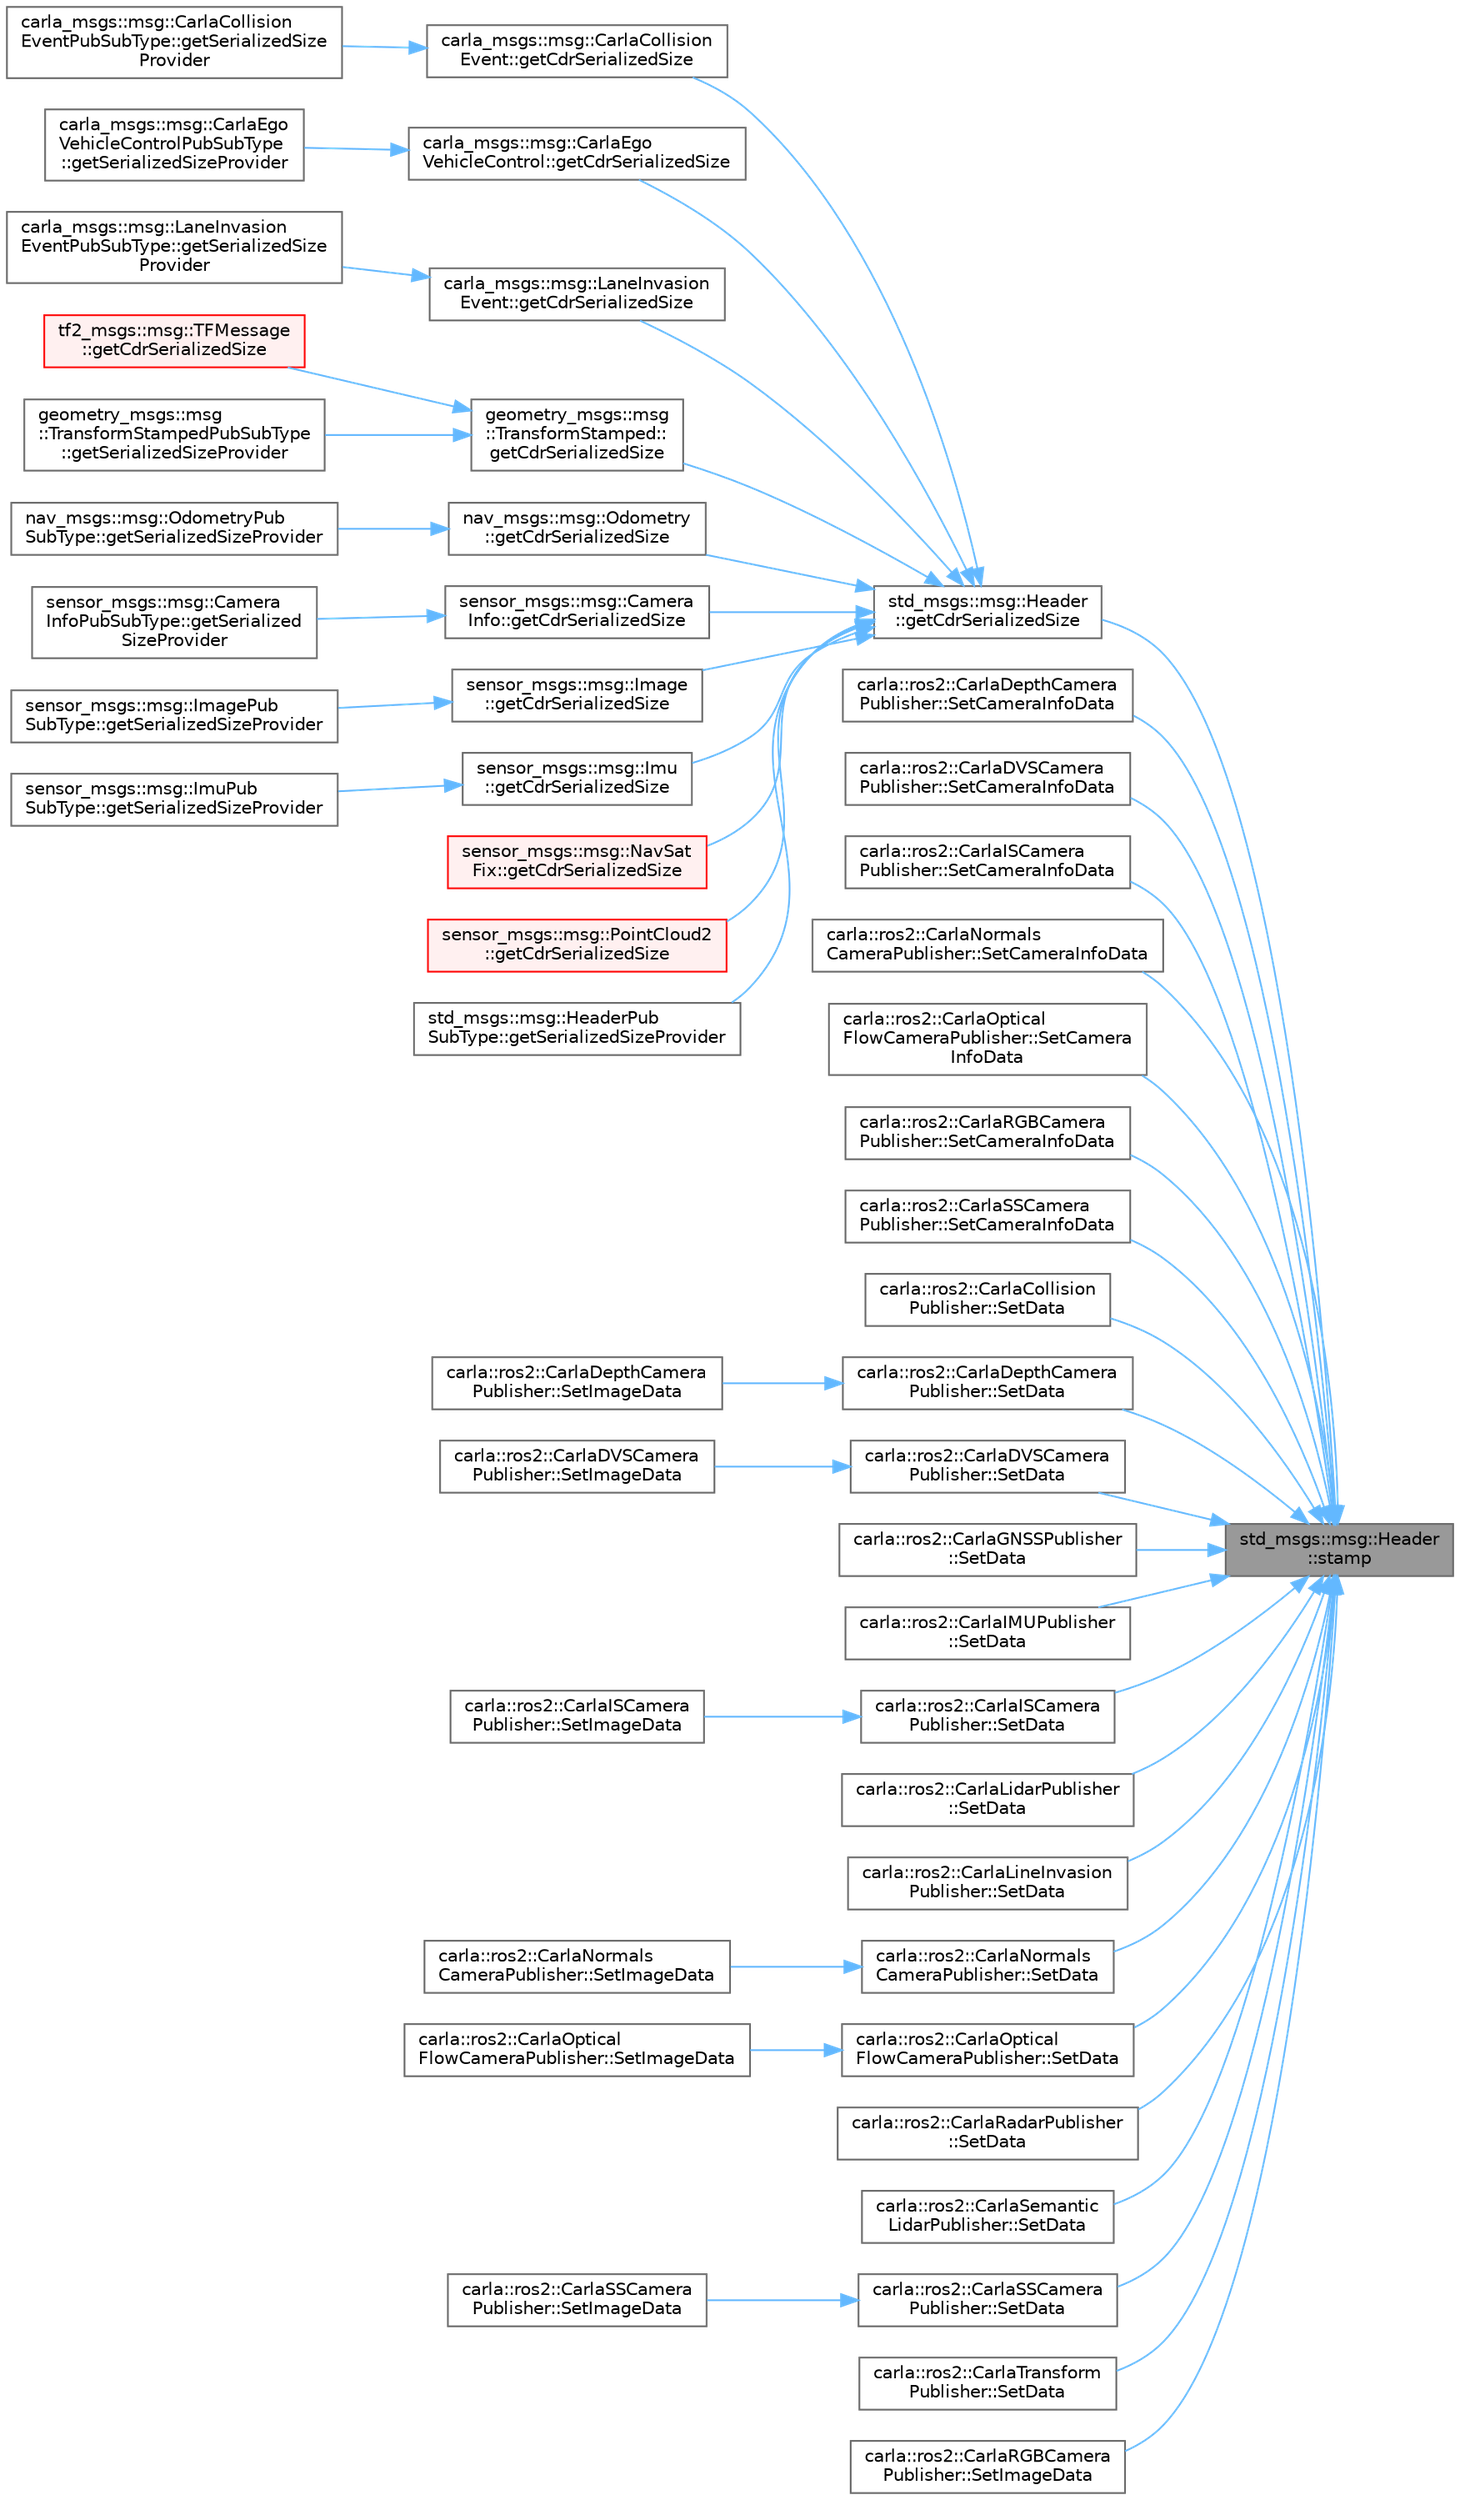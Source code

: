 digraph "std_msgs::msg::Header::stamp"
{
 // INTERACTIVE_SVG=YES
 // LATEX_PDF_SIZE
  bgcolor="transparent";
  edge [fontname=Helvetica,fontsize=10,labelfontname=Helvetica,labelfontsize=10];
  node [fontname=Helvetica,fontsize=10,shape=box,height=0.2,width=0.4];
  rankdir="RL";
  Node1 [id="Node000001",label="std_msgs::msg::Header\l::stamp",height=0.2,width=0.4,color="gray40", fillcolor="grey60", style="filled", fontcolor="black",tooltip="This function copies the value in member stamp"];
  Node1 -> Node2 [id="edge1_Node000001_Node000002",dir="back",color="steelblue1",style="solid",tooltip=" "];
  Node2 [id="Node000002",label="std_msgs::msg::Header\l::getCdrSerializedSize",height=0.2,width=0.4,color="grey40", fillcolor="white", style="filled",URL="$d8/d15/classstd__msgs_1_1msg_1_1Header.html#ae439639025ac66880a861f521fd84016",tooltip="This function returns the serialized size of a data depending on the buffer alignment."];
  Node2 -> Node3 [id="edge2_Node000002_Node000003",dir="back",color="steelblue1",style="solid",tooltip=" "];
  Node3 [id="Node000003",label="carla_msgs::msg::CarlaCollision\lEvent::getCdrSerializedSize",height=0.2,width=0.4,color="grey40", fillcolor="white", style="filled",URL="$d5/d0c/classcarla__msgs_1_1msg_1_1CarlaCollisionEvent.html#abed4f4b9c6a6e2ca2620093bca955f01",tooltip="This function returns the serialized size of a data depending on the buffer alignment."];
  Node3 -> Node4 [id="edge3_Node000003_Node000004",dir="back",color="steelblue1",style="solid",tooltip=" "];
  Node4 [id="Node000004",label="carla_msgs::msg::CarlaCollision\lEventPubSubType::getSerializedSize\lProvider",height=0.2,width=0.4,color="grey40", fillcolor="white", style="filled",URL="$d8/db8/classcarla__msgs_1_1msg_1_1CarlaCollisionEventPubSubType.html#af86845367006125d6ae21fd127add9ab",tooltip=" "];
  Node2 -> Node5 [id="edge4_Node000002_Node000005",dir="back",color="steelblue1",style="solid",tooltip=" "];
  Node5 [id="Node000005",label="carla_msgs::msg::CarlaEgo\lVehicleControl::getCdrSerializedSize",height=0.2,width=0.4,color="grey40", fillcolor="white", style="filled",URL="$dd/d4d/classcarla__msgs_1_1msg_1_1CarlaEgoVehicleControl.html#a2b0d654fd54696bdc7ae331d50d000da",tooltip="This function returns the serialized size of a data depending on the buffer alignment."];
  Node5 -> Node6 [id="edge5_Node000005_Node000006",dir="back",color="steelblue1",style="solid",tooltip=" "];
  Node6 [id="Node000006",label="carla_msgs::msg::CarlaEgo\lVehicleControlPubSubType\l::getSerializedSizeProvider",height=0.2,width=0.4,color="grey40", fillcolor="white", style="filled",URL="$d2/d09/classcarla__msgs_1_1msg_1_1CarlaEgoVehicleControlPubSubType.html#a3ada1f37e7ae9a9621dd7f8168f69670",tooltip=" "];
  Node2 -> Node7 [id="edge6_Node000002_Node000007",dir="back",color="steelblue1",style="solid",tooltip=" "];
  Node7 [id="Node000007",label="carla_msgs::msg::LaneInvasion\lEvent::getCdrSerializedSize",height=0.2,width=0.4,color="grey40", fillcolor="white", style="filled",URL="$d0/de1/classcarla__msgs_1_1msg_1_1LaneInvasionEvent.html#a6bdfb92f9fba44d0deb3f2419c8463a8",tooltip="This function returns the serialized size of a data depending on the buffer alignment."];
  Node7 -> Node8 [id="edge7_Node000007_Node000008",dir="back",color="steelblue1",style="solid",tooltip=" "];
  Node8 [id="Node000008",label="carla_msgs::msg::LaneInvasion\lEventPubSubType::getSerializedSize\lProvider",height=0.2,width=0.4,color="grey40", fillcolor="white", style="filled",URL="$da/df3/classcarla__msgs_1_1msg_1_1LaneInvasionEventPubSubType.html#abdef2734122cb47df65a525740feecae",tooltip=" "];
  Node2 -> Node9 [id="edge8_Node000002_Node000009",dir="back",color="steelblue1",style="solid",tooltip=" "];
  Node9 [id="Node000009",label="geometry_msgs::msg\l::TransformStamped::\lgetCdrSerializedSize",height=0.2,width=0.4,color="grey40", fillcolor="white", style="filled",URL="$dc/d01/classgeometry__msgs_1_1msg_1_1TransformStamped.html#a4222cca48a2ef9582346b5644584e5b9",tooltip="This function returns the serialized size of a data depending on the buffer alignment."];
  Node9 -> Node10 [id="edge9_Node000009_Node000010",dir="back",color="steelblue1",style="solid",tooltip=" "];
  Node10 [id="Node000010",label="tf2_msgs::msg::TFMessage\l::getCdrSerializedSize",height=0.2,width=0.4,color="red", fillcolor="#FFF0F0", style="filled",URL="$d2/df4/classtf2__msgs_1_1msg_1_1TFMessage.html#a13b09d556a6f9d0914e1ac927b1b3502",tooltip="This function returns the serialized size of a data depending on the buffer alignment."];
  Node9 -> Node12 [id="edge10_Node000009_Node000012",dir="back",color="steelblue1",style="solid",tooltip=" "];
  Node12 [id="Node000012",label="geometry_msgs::msg\l::TransformStampedPubSubType\l::getSerializedSizeProvider",height=0.2,width=0.4,color="grey40", fillcolor="white", style="filled",URL="$d0/d21/classgeometry__msgs_1_1msg_1_1TransformStampedPubSubType.html#a4d69517b613ea26907147e05d28d29d3",tooltip=" "];
  Node2 -> Node13 [id="edge11_Node000002_Node000013",dir="back",color="steelblue1",style="solid",tooltip=" "];
  Node13 [id="Node000013",label="nav_msgs::msg::Odometry\l::getCdrSerializedSize",height=0.2,width=0.4,color="grey40", fillcolor="white", style="filled",URL="$d3/d69/classnav__msgs_1_1msg_1_1Odometry.html#abeb384ad22595b0a91148a24a52bdc6e",tooltip="This function returns the serialized size of a data depending on the buffer alignment."];
  Node13 -> Node14 [id="edge12_Node000013_Node000014",dir="back",color="steelblue1",style="solid",tooltip=" "];
  Node14 [id="Node000014",label="nav_msgs::msg::OdometryPub\lSubType::getSerializedSizeProvider",height=0.2,width=0.4,color="grey40", fillcolor="white", style="filled",URL="$dc/dc5/classnav__msgs_1_1msg_1_1OdometryPubSubType.html#a0b4cb75674ddd79517eaa3f9c8afa802",tooltip=" "];
  Node2 -> Node15 [id="edge13_Node000002_Node000015",dir="back",color="steelblue1",style="solid",tooltip=" "];
  Node15 [id="Node000015",label="sensor_msgs::msg::Camera\lInfo::getCdrSerializedSize",height=0.2,width=0.4,color="grey40", fillcolor="white", style="filled",URL="$d7/d52/classsensor__msgs_1_1msg_1_1CameraInfo.html#af13edf9e037b3b75d3ceaac9e4f844b5",tooltip="This function returns the serialized size of a data depending on the buffer alignment."];
  Node15 -> Node16 [id="edge14_Node000015_Node000016",dir="back",color="steelblue1",style="solid",tooltip=" "];
  Node16 [id="Node000016",label="sensor_msgs::msg::Camera\lInfoPubSubType::getSerialized\lSizeProvider",height=0.2,width=0.4,color="grey40", fillcolor="white", style="filled",URL="$d4/d4d/classsensor__msgs_1_1msg_1_1CameraInfoPubSubType.html#a01f54894701250d259d24a7f7f447e8c",tooltip=" "];
  Node2 -> Node17 [id="edge15_Node000002_Node000017",dir="back",color="steelblue1",style="solid",tooltip=" "];
  Node17 [id="Node000017",label="sensor_msgs::msg::Image\l::getCdrSerializedSize",height=0.2,width=0.4,color="grey40", fillcolor="white", style="filled",URL="$d7/de9/classsensor__msgs_1_1msg_1_1Image.html#a5e09e00c244303b1c1fa4f3ba9c16e49",tooltip="This function returns the serialized size of a data depending on the buffer alignment."];
  Node17 -> Node18 [id="edge16_Node000017_Node000018",dir="back",color="steelblue1",style="solid",tooltip=" "];
  Node18 [id="Node000018",label="sensor_msgs::msg::ImagePub\lSubType::getSerializedSizeProvider",height=0.2,width=0.4,color="grey40", fillcolor="white", style="filled",URL="$d2/d1e/classsensor__msgs_1_1msg_1_1ImagePubSubType.html#a7bf283f05a876416bdf502c53860a638",tooltip=" "];
  Node2 -> Node19 [id="edge17_Node000002_Node000019",dir="back",color="steelblue1",style="solid",tooltip=" "];
  Node19 [id="Node000019",label="sensor_msgs::msg::Imu\l::getCdrSerializedSize",height=0.2,width=0.4,color="grey40", fillcolor="white", style="filled",URL="$d2/d06/classsensor__msgs_1_1msg_1_1Imu.html#af8d4e4c514f1102dde56914e99918012",tooltip="This function returns the serialized size of a data depending on the buffer alignment."];
  Node19 -> Node20 [id="edge18_Node000019_Node000020",dir="back",color="steelblue1",style="solid",tooltip=" "];
  Node20 [id="Node000020",label="sensor_msgs::msg::ImuPub\lSubType::getSerializedSizeProvider",height=0.2,width=0.4,color="grey40", fillcolor="white", style="filled",URL="$d5/dcf/classsensor__msgs_1_1msg_1_1ImuPubSubType.html#a2b6239826e7a5ce54d42d23981e44b87",tooltip=" "];
  Node2 -> Node21 [id="edge19_Node000002_Node000021",dir="back",color="steelblue1",style="solid",tooltip=" "];
  Node21 [id="Node000021",label="sensor_msgs::msg::NavSat\lFix::getCdrSerializedSize",height=0.2,width=0.4,color="red", fillcolor="#FFF0F0", style="filled",URL="$d8/d4d/classsensor__msgs_1_1msg_1_1NavSatFix.html#ac382f03c8e5d648a6a47f867b3892807",tooltip="This function returns the serialized size of a data depending on the buffer alignment."];
  Node2 -> Node23 [id="edge20_Node000002_Node000023",dir="back",color="steelblue1",style="solid",tooltip=" "];
  Node23 [id="Node000023",label="sensor_msgs::msg::PointCloud2\l::getCdrSerializedSize",height=0.2,width=0.4,color="red", fillcolor="#FFF0F0", style="filled",URL="$d8/da2/classsensor__msgs_1_1msg_1_1PointCloud2.html#aa9aef76d2156e1d9cb0b7cd2da0b3955",tooltip="This function returns the serialized size of a data depending on the buffer alignment."];
  Node2 -> Node25 [id="edge21_Node000002_Node000025",dir="back",color="steelblue1",style="solid",tooltip=" "];
  Node25 [id="Node000025",label="std_msgs::msg::HeaderPub\lSubType::getSerializedSizeProvider",height=0.2,width=0.4,color="grey40", fillcolor="white", style="filled",URL="$d2/dde/classstd__msgs_1_1msg_1_1HeaderPubSubType.html#a8d7c341bdb9eee2b1f307bdc837f3f25",tooltip=" "];
  Node1 -> Node26 [id="edge22_Node000001_Node000026",dir="back",color="steelblue1",style="solid",tooltip=" "];
  Node26 [id="Node000026",label="carla::ros2::CarlaDepthCamera\lPublisher::SetCameraInfoData",height=0.2,width=0.4,color="grey40", fillcolor="white", style="filled",URL="$d9/d25/classcarla_1_1ros2_1_1CarlaDepthCameraPublisher.html#af3d2dee88dd9ad37f28fba27cae1c3d9",tooltip=" "];
  Node1 -> Node27 [id="edge23_Node000001_Node000027",dir="back",color="steelblue1",style="solid",tooltip=" "];
  Node27 [id="Node000027",label="carla::ros2::CarlaDVSCamera\lPublisher::SetCameraInfoData",height=0.2,width=0.4,color="grey40", fillcolor="white", style="filled",URL="$dd/d7a/classcarla_1_1ros2_1_1CarlaDVSCameraPublisher.html#a9145d053a8b93531b7e7f60ebe6fa600",tooltip=" "];
  Node1 -> Node28 [id="edge24_Node000001_Node000028",dir="back",color="steelblue1",style="solid",tooltip=" "];
  Node28 [id="Node000028",label="carla::ros2::CarlaISCamera\lPublisher::SetCameraInfoData",height=0.2,width=0.4,color="grey40", fillcolor="white", style="filled",URL="$de/d2a/classcarla_1_1ros2_1_1CarlaISCameraPublisher.html#afadff6ba04052e2e40064b7b20b74637",tooltip=" "];
  Node1 -> Node29 [id="edge25_Node000001_Node000029",dir="back",color="steelblue1",style="solid",tooltip=" "];
  Node29 [id="Node000029",label="carla::ros2::CarlaNormals\lCameraPublisher::SetCameraInfoData",height=0.2,width=0.4,color="grey40", fillcolor="white", style="filled",URL="$d5/dd3/classcarla_1_1ros2_1_1CarlaNormalsCameraPublisher.html#acc9600030530d88d79c8f5eea3ca4089",tooltip=" "];
  Node1 -> Node30 [id="edge26_Node000001_Node000030",dir="back",color="steelblue1",style="solid",tooltip=" "];
  Node30 [id="Node000030",label="carla::ros2::CarlaOptical\lFlowCameraPublisher::SetCamera\lInfoData",height=0.2,width=0.4,color="grey40", fillcolor="white", style="filled",URL="$d1/da1/classcarla_1_1ros2_1_1CarlaOpticalFlowCameraPublisher.html#a70ce3e89f5908d084e2578609b59a530",tooltip=" "];
  Node1 -> Node31 [id="edge27_Node000001_Node000031",dir="back",color="steelblue1",style="solid",tooltip=" "];
  Node31 [id="Node000031",label="carla::ros2::CarlaRGBCamera\lPublisher::SetCameraInfoData",height=0.2,width=0.4,color="grey40", fillcolor="white", style="filled",URL="$d9/d63/classcarla_1_1ros2_1_1CarlaRGBCameraPublisher.html#ad536942ebac09e70cd3ab8116eb89345",tooltip=" "];
  Node1 -> Node32 [id="edge28_Node000001_Node000032",dir="back",color="steelblue1",style="solid",tooltip=" "];
  Node32 [id="Node000032",label="carla::ros2::CarlaSSCamera\lPublisher::SetCameraInfoData",height=0.2,width=0.4,color="grey40", fillcolor="white", style="filled",URL="$d3/df4/classcarla_1_1ros2_1_1CarlaSSCameraPublisher.html#a7fb9662b701666be0e4b5d27f4dc4270",tooltip=" "];
  Node1 -> Node33 [id="edge29_Node000001_Node000033",dir="back",color="steelblue1",style="solid",tooltip=" "];
  Node33 [id="Node000033",label="carla::ros2::CarlaCollision\lPublisher::SetData",height=0.2,width=0.4,color="grey40", fillcolor="white", style="filled",URL="$d7/dff/classcarla_1_1ros2_1_1CarlaCollisionPublisher.html#a95cb3fd57db9162949de3c0d3128d16b",tooltip=" "];
  Node1 -> Node34 [id="edge30_Node000001_Node000034",dir="back",color="steelblue1",style="solid",tooltip=" "];
  Node34 [id="Node000034",label="carla::ros2::CarlaDepthCamera\lPublisher::SetData",height=0.2,width=0.4,color="grey40", fillcolor="white", style="filled",URL="$d9/d25/classcarla_1_1ros2_1_1CarlaDepthCameraPublisher.html#ad45200bb9a233065027e39867ead23fb",tooltip=" "];
  Node34 -> Node35 [id="edge31_Node000034_Node000035",dir="back",color="steelblue1",style="solid",tooltip=" "];
  Node35 [id="Node000035",label="carla::ros2::CarlaDepthCamera\lPublisher::SetImageData",height=0.2,width=0.4,color="grey40", fillcolor="white", style="filled",URL="$d9/d25/classcarla_1_1ros2_1_1CarlaDepthCameraPublisher.html#ace49529f4d20046c3cb3376346c07efe",tooltip=" "];
  Node1 -> Node36 [id="edge32_Node000001_Node000036",dir="back",color="steelblue1",style="solid",tooltip=" "];
  Node36 [id="Node000036",label="carla::ros2::CarlaDVSCamera\lPublisher::SetData",height=0.2,width=0.4,color="grey40", fillcolor="white", style="filled",URL="$dd/d7a/classcarla_1_1ros2_1_1CarlaDVSCameraPublisher.html#ad2cf13f40368c87e064206cd0f40203d",tooltip=" "];
  Node36 -> Node37 [id="edge33_Node000036_Node000037",dir="back",color="steelblue1",style="solid",tooltip=" "];
  Node37 [id="Node000037",label="carla::ros2::CarlaDVSCamera\lPublisher::SetImageData",height=0.2,width=0.4,color="grey40", fillcolor="white", style="filled",URL="$dd/d7a/classcarla_1_1ros2_1_1CarlaDVSCameraPublisher.html#a5714cd0373b9bdf5207ce8ddd3e8704e",tooltip=" "];
  Node1 -> Node38 [id="edge34_Node000001_Node000038",dir="back",color="steelblue1",style="solid",tooltip=" "];
  Node38 [id="Node000038",label="carla::ros2::CarlaGNSSPublisher\l::SetData",height=0.2,width=0.4,color="grey40", fillcolor="white", style="filled",URL="$db/d3f/classcarla_1_1ros2_1_1CarlaGNSSPublisher.html#a3f4963c26cf98ae397ec41a4d154c7f7",tooltip=" "];
  Node1 -> Node39 [id="edge35_Node000001_Node000039",dir="back",color="steelblue1",style="solid",tooltip=" "];
  Node39 [id="Node000039",label="carla::ros2::CarlaIMUPublisher\l::SetData",height=0.2,width=0.4,color="grey40", fillcolor="white", style="filled",URL="$d7/d62/classcarla_1_1ros2_1_1CarlaIMUPublisher.html#ad17884018883ea7523794b4e54a70dc1",tooltip=" "];
  Node1 -> Node40 [id="edge36_Node000001_Node000040",dir="back",color="steelblue1",style="solid",tooltip=" "];
  Node40 [id="Node000040",label="carla::ros2::CarlaISCamera\lPublisher::SetData",height=0.2,width=0.4,color="grey40", fillcolor="white", style="filled",URL="$de/d2a/classcarla_1_1ros2_1_1CarlaISCameraPublisher.html#a8afe2ab413879f5e33d7db70c61f599f",tooltip=" "];
  Node40 -> Node41 [id="edge37_Node000040_Node000041",dir="back",color="steelblue1",style="solid",tooltip=" "];
  Node41 [id="Node000041",label="carla::ros2::CarlaISCamera\lPublisher::SetImageData",height=0.2,width=0.4,color="grey40", fillcolor="white", style="filled",URL="$de/d2a/classcarla_1_1ros2_1_1CarlaISCameraPublisher.html#ad62ab13c7b70b8202b925cb0e53fa1d8",tooltip=" "];
  Node1 -> Node42 [id="edge38_Node000001_Node000042",dir="back",color="steelblue1",style="solid",tooltip=" "];
  Node42 [id="Node000042",label="carla::ros2::CarlaLidarPublisher\l::SetData",height=0.2,width=0.4,color="grey40", fillcolor="white", style="filled",URL="$d9/dae/classcarla_1_1ros2_1_1CarlaLidarPublisher.html#a9a0fc8878d018e49596a99010c721bf6",tooltip=" "];
  Node1 -> Node43 [id="edge39_Node000001_Node000043",dir="back",color="steelblue1",style="solid",tooltip=" "];
  Node43 [id="Node000043",label="carla::ros2::CarlaLineInvasion\lPublisher::SetData",height=0.2,width=0.4,color="grey40", fillcolor="white", style="filled",URL="$df/dce/classcarla_1_1ros2_1_1CarlaLineInvasionPublisher.html#a73fa3618ac6bdfefc5b468ba53e1acc7",tooltip=" "];
  Node1 -> Node44 [id="edge40_Node000001_Node000044",dir="back",color="steelblue1",style="solid",tooltip=" "];
  Node44 [id="Node000044",label="carla::ros2::CarlaNormals\lCameraPublisher::SetData",height=0.2,width=0.4,color="grey40", fillcolor="white", style="filled",URL="$d5/dd3/classcarla_1_1ros2_1_1CarlaNormalsCameraPublisher.html#ad25751176a86289daf32a5081fe5e900",tooltip=" "];
  Node44 -> Node45 [id="edge41_Node000044_Node000045",dir="back",color="steelblue1",style="solid",tooltip=" "];
  Node45 [id="Node000045",label="carla::ros2::CarlaNormals\lCameraPublisher::SetImageData",height=0.2,width=0.4,color="grey40", fillcolor="white", style="filled",URL="$d5/dd3/classcarla_1_1ros2_1_1CarlaNormalsCameraPublisher.html#a32b0bf05b6fae447681fc57bae5d5fb0",tooltip=" "];
  Node1 -> Node46 [id="edge42_Node000001_Node000046",dir="back",color="steelblue1",style="solid",tooltip=" "];
  Node46 [id="Node000046",label="carla::ros2::CarlaOptical\lFlowCameraPublisher::SetData",height=0.2,width=0.4,color="grey40", fillcolor="white", style="filled",URL="$d1/da1/classcarla_1_1ros2_1_1CarlaOpticalFlowCameraPublisher.html#aaacf0d44c3021f6e94b6d1850e8eda2a",tooltip=" "];
  Node46 -> Node47 [id="edge43_Node000046_Node000047",dir="back",color="steelblue1",style="solid",tooltip=" "];
  Node47 [id="Node000047",label="carla::ros2::CarlaOptical\lFlowCameraPublisher::SetImageData",height=0.2,width=0.4,color="grey40", fillcolor="white", style="filled",URL="$d1/da1/classcarla_1_1ros2_1_1CarlaOpticalFlowCameraPublisher.html#a32c9a83e0c4723ea3792ef301f1c7675",tooltip=" "];
  Node1 -> Node48 [id="edge44_Node000001_Node000048",dir="back",color="steelblue1",style="solid",tooltip=" "];
  Node48 [id="Node000048",label="carla::ros2::CarlaRadarPublisher\l::SetData",height=0.2,width=0.4,color="grey40", fillcolor="white", style="filled",URL="$d6/db4/classcarla_1_1ros2_1_1CarlaRadarPublisher.html#aefe48518957ec184d72371aadeba8487",tooltip=" "];
  Node1 -> Node49 [id="edge45_Node000001_Node000049",dir="back",color="steelblue1",style="solid",tooltip=" "];
  Node49 [id="Node000049",label="carla::ros2::CarlaSemantic\lLidarPublisher::SetData",height=0.2,width=0.4,color="grey40", fillcolor="white", style="filled",URL="$db/de8/classcarla_1_1ros2_1_1CarlaSemanticLidarPublisher.html#a0e6c9a9946aff85b0642730972a89474",tooltip=" "];
  Node1 -> Node50 [id="edge46_Node000001_Node000050",dir="back",color="steelblue1",style="solid",tooltip=" "];
  Node50 [id="Node000050",label="carla::ros2::CarlaSSCamera\lPublisher::SetData",height=0.2,width=0.4,color="grey40", fillcolor="white", style="filled",URL="$d3/df4/classcarla_1_1ros2_1_1CarlaSSCameraPublisher.html#af626499954c571093c8fed0acc8f2f0b",tooltip=" "];
  Node50 -> Node51 [id="edge47_Node000050_Node000051",dir="back",color="steelblue1",style="solid",tooltip=" "];
  Node51 [id="Node000051",label="carla::ros2::CarlaSSCamera\lPublisher::SetImageData",height=0.2,width=0.4,color="grey40", fillcolor="white", style="filled",URL="$d3/df4/classcarla_1_1ros2_1_1CarlaSSCameraPublisher.html#abaff0938106b67b935edb640cba17964",tooltip=" "];
  Node1 -> Node52 [id="edge48_Node000001_Node000052",dir="back",color="steelblue1",style="solid",tooltip=" "];
  Node52 [id="Node000052",label="carla::ros2::CarlaTransform\lPublisher::SetData",height=0.2,width=0.4,color="grey40", fillcolor="white", style="filled",URL="$d1/d14/classcarla_1_1ros2_1_1CarlaTransformPublisher.html#a4d5194de16427f3bb688109ceaf3088a",tooltip=" "];
  Node1 -> Node53 [id="edge49_Node000001_Node000053",dir="back",color="steelblue1",style="solid",tooltip=" "];
  Node53 [id="Node000053",label="carla::ros2::CarlaRGBCamera\lPublisher::SetImageData",height=0.2,width=0.4,color="grey40", fillcolor="white", style="filled",URL="$d9/d63/classcarla_1_1ros2_1_1CarlaRGBCameraPublisher.html#a7af8a756a295341d70557da6369a20e6",tooltip=" "];
}
